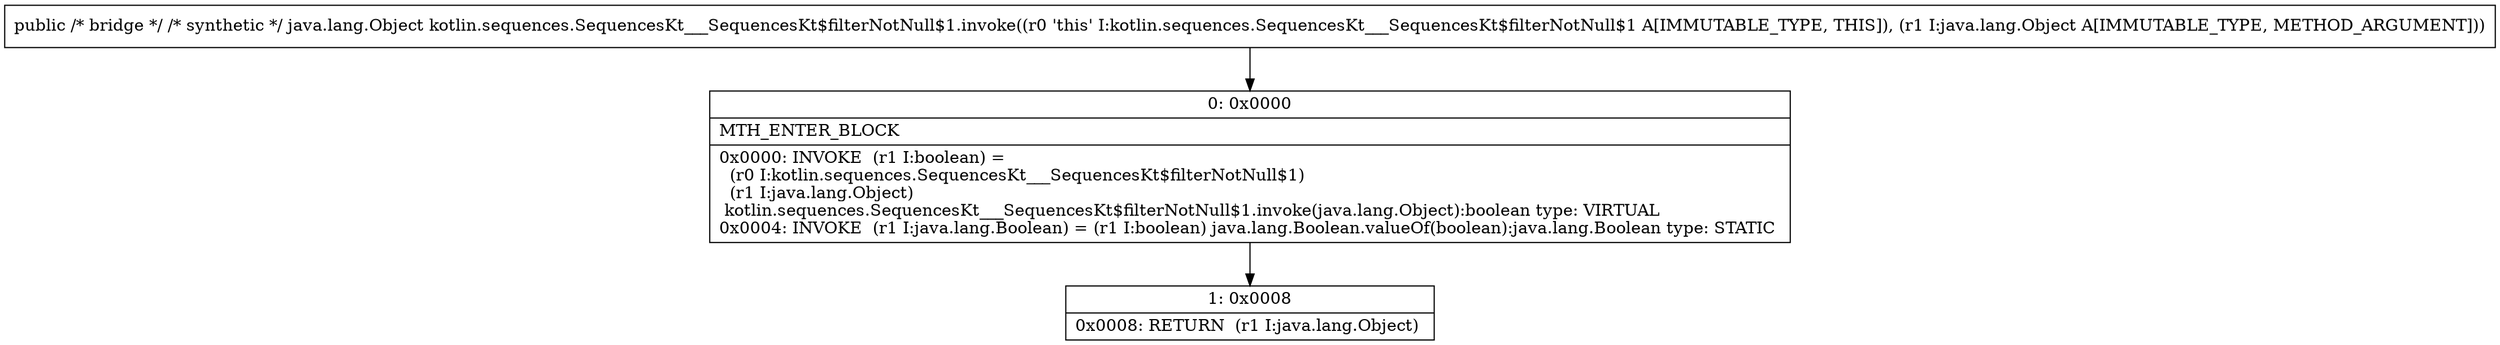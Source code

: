 digraph "CFG forkotlin.sequences.SequencesKt___SequencesKt$filterNotNull$1.invoke(Ljava\/lang\/Object;)Ljava\/lang\/Object;" {
Node_0 [shape=record,label="{0\:\ 0x0000|MTH_ENTER_BLOCK\l|0x0000: INVOKE  (r1 I:boolean) = \l  (r0 I:kotlin.sequences.SequencesKt___SequencesKt$filterNotNull$1)\l  (r1 I:java.lang.Object)\l kotlin.sequences.SequencesKt___SequencesKt$filterNotNull$1.invoke(java.lang.Object):boolean type: VIRTUAL \l0x0004: INVOKE  (r1 I:java.lang.Boolean) = (r1 I:boolean) java.lang.Boolean.valueOf(boolean):java.lang.Boolean type: STATIC \l}"];
Node_1 [shape=record,label="{1\:\ 0x0008|0x0008: RETURN  (r1 I:java.lang.Object) \l}"];
MethodNode[shape=record,label="{public \/* bridge *\/ \/* synthetic *\/ java.lang.Object kotlin.sequences.SequencesKt___SequencesKt$filterNotNull$1.invoke((r0 'this' I:kotlin.sequences.SequencesKt___SequencesKt$filterNotNull$1 A[IMMUTABLE_TYPE, THIS]), (r1 I:java.lang.Object A[IMMUTABLE_TYPE, METHOD_ARGUMENT])) }"];
MethodNode -> Node_0;
Node_0 -> Node_1;
}

